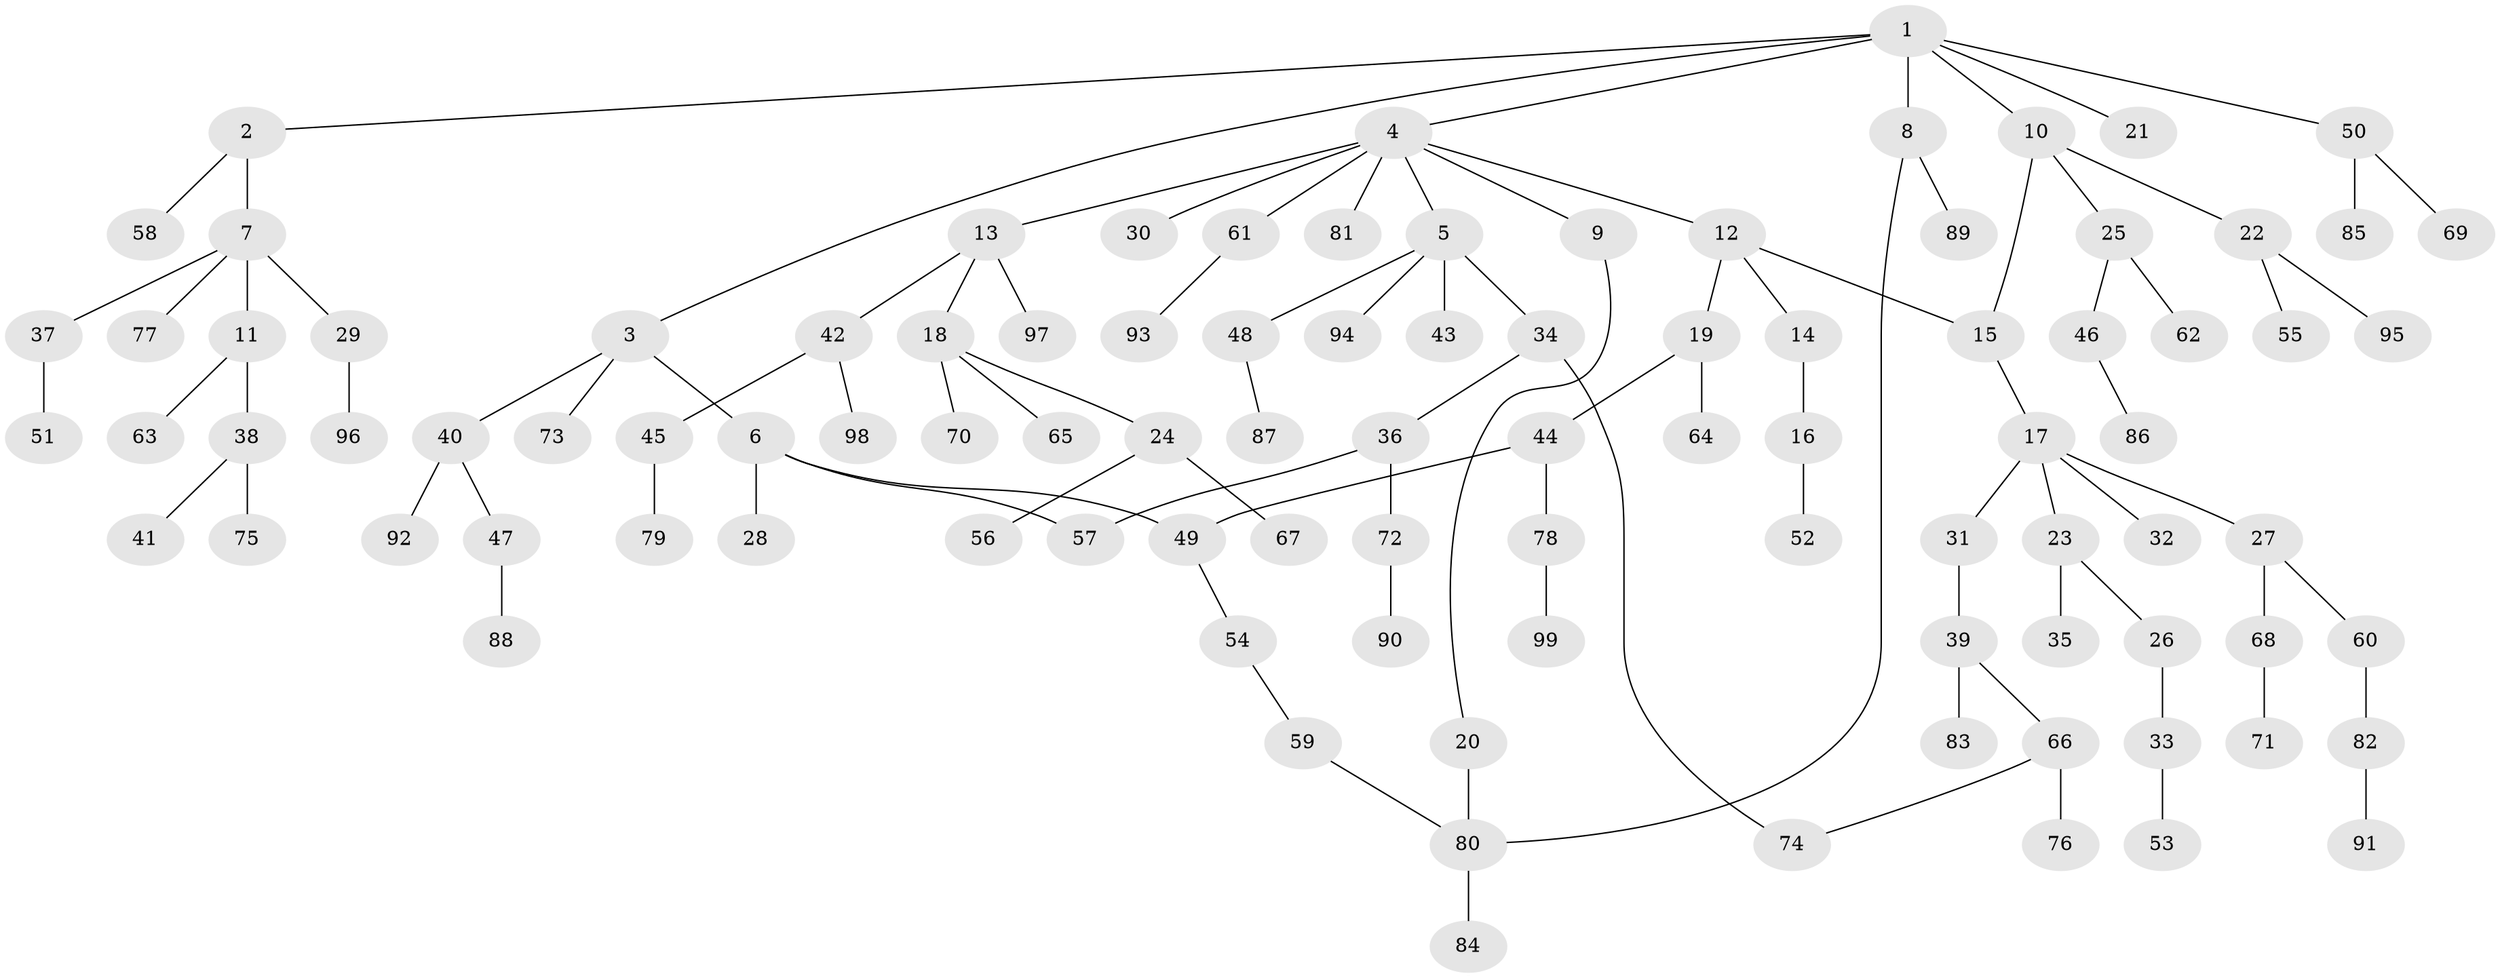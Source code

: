 // coarse degree distribution, {4: 0.07142857142857142, 2: 0.37142857142857144, 3: 0.2, 6: 0.014285714285714285, 1: 0.32857142857142857, 7: 0.014285714285714285}
// Generated by graph-tools (version 1.1) at 2025/36/03/04/25 23:36:06]
// undirected, 99 vertices, 104 edges
graph export_dot {
  node [color=gray90,style=filled];
  1;
  2;
  3;
  4;
  5;
  6;
  7;
  8;
  9;
  10;
  11;
  12;
  13;
  14;
  15;
  16;
  17;
  18;
  19;
  20;
  21;
  22;
  23;
  24;
  25;
  26;
  27;
  28;
  29;
  30;
  31;
  32;
  33;
  34;
  35;
  36;
  37;
  38;
  39;
  40;
  41;
  42;
  43;
  44;
  45;
  46;
  47;
  48;
  49;
  50;
  51;
  52;
  53;
  54;
  55;
  56;
  57;
  58;
  59;
  60;
  61;
  62;
  63;
  64;
  65;
  66;
  67;
  68;
  69;
  70;
  71;
  72;
  73;
  74;
  75;
  76;
  77;
  78;
  79;
  80;
  81;
  82;
  83;
  84;
  85;
  86;
  87;
  88;
  89;
  90;
  91;
  92;
  93;
  94;
  95;
  96;
  97;
  98;
  99;
  1 -- 2;
  1 -- 3;
  1 -- 4;
  1 -- 8;
  1 -- 10;
  1 -- 21;
  1 -- 50;
  2 -- 7;
  2 -- 58;
  3 -- 6;
  3 -- 40;
  3 -- 73;
  4 -- 5;
  4 -- 9;
  4 -- 12;
  4 -- 13;
  4 -- 30;
  4 -- 61;
  4 -- 81;
  5 -- 34;
  5 -- 43;
  5 -- 48;
  5 -- 94;
  6 -- 28;
  6 -- 57;
  6 -- 49;
  7 -- 11;
  7 -- 29;
  7 -- 37;
  7 -- 77;
  8 -- 89;
  8 -- 80;
  9 -- 20;
  10 -- 15;
  10 -- 22;
  10 -- 25;
  11 -- 38;
  11 -- 63;
  12 -- 14;
  12 -- 19;
  12 -- 15;
  13 -- 18;
  13 -- 42;
  13 -- 97;
  14 -- 16;
  15 -- 17;
  16 -- 52;
  17 -- 23;
  17 -- 27;
  17 -- 31;
  17 -- 32;
  18 -- 24;
  18 -- 65;
  18 -- 70;
  19 -- 44;
  19 -- 64;
  20 -- 80;
  22 -- 55;
  22 -- 95;
  23 -- 26;
  23 -- 35;
  24 -- 56;
  24 -- 67;
  25 -- 46;
  25 -- 62;
  26 -- 33;
  27 -- 60;
  27 -- 68;
  29 -- 96;
  31 -- 39;
  33 -- 53;
  34 -- 36;
  34 -- 74;
  36 -- 72;
  36 -- 57;
  37 -- 51;
  38 -- 41;
  38 -- 75;
  39 -- 66;
  39 -- 83;
  40 -- 47;
  40 -- 92;
  42 -- 45;
  42 -- 98;
  44 -- 49;
  44 -- 78;
  45 -- 79;
  46 -- 86;
  47 -- 88;
  48 -- 87;
  49 -- 54;
  50 -- 69;
  50 -- 85;
  54 -- 59;
  59 -- 80;
  60 -- 82;
  61 -- 93;
  66 -- 74;
  66 -- 76;
  68 -- 71;
  72 -- 90;
  78 -- 99;
  80 -- 84;
  82 -- 91;
}
